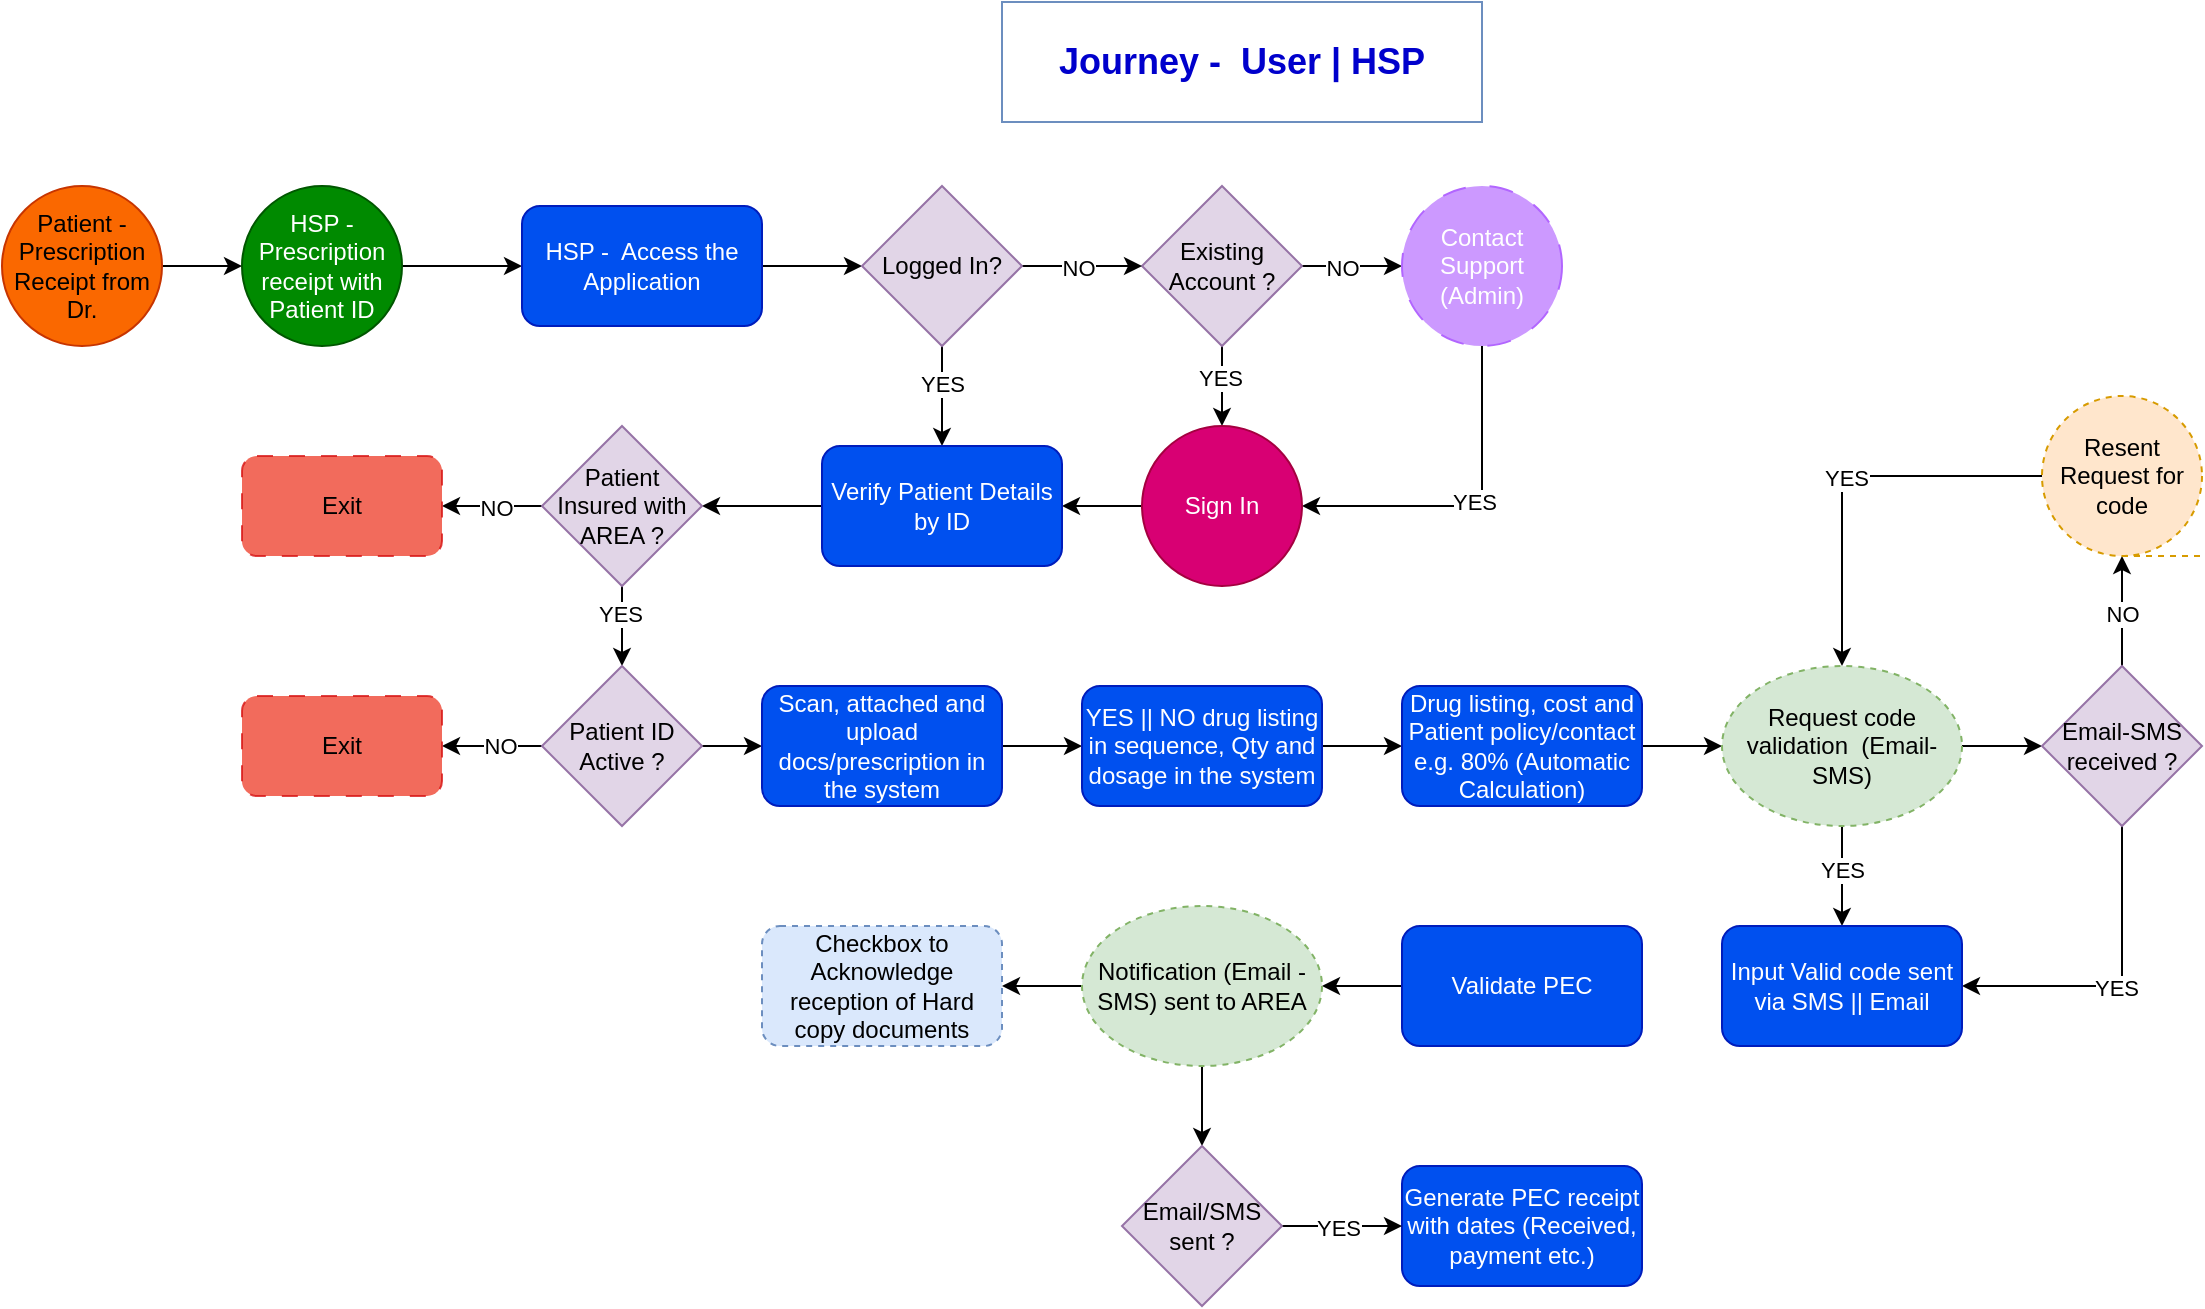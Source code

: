 <mxfile version="24.7.1" type="github">
  <diagram name="Page-1" id="c7558073-3199-34d8-9f00-42111426c3f3">
    <mxGraphModel dx="11571" dy="11368" grid="1" gridSize="10" guides="1" tooltips="1" connect="1" arrows="1" fold="1" page="1" pageScale="1" pageWidth="1169" pageHeight="827" background="none" math="0" shadow="0">
      <root>
        <mxCell id="0" />
        <mxCell id="1" parent="0" />
        <mxCell id="X9ass70m3cK7fkNfl3eS-96" value="&lt;b&gt;&lt;font style=&quot;font-size: 18px;&quot; color=&quot;#0000cc&quot;&gt;Journey -&amp;nbsp; User | HSP&lt;/font&gt;&lt;/b&gt;" style="text;html=1;align=center;verticalAlign=middle;whiteSpace=wrap;rounded=0;fillColor=none;strokeColor=#6c8ebf;" parent="1" vertex="1">
          <mxGeometry x="-10000" y="-10732" width="240" height="60" as="geometry" />
        </mxCell>
        <mxCell id="JFNYLDq66HlWQTlTvcfP-8" value="" style="edgeStyle=orthogonalEdgeStyle;rounded=0;orthogonalLoop=1;jettySize=auto;html=1;" edge="1" parent="1" source="weAqaZ1hDL-OeumKPV3R-1" target="JFNYLDq66HlWQTlTvcfP-3">
          <mxGeometry relative="1" as="geometry" />
        </mxCell>
        <mxCell id="weAqaZ1hDL-OeumKPV3R-1" value="&lt;div style=&quot;&quot;&gt;&lt;span style=&quot;background-color: initial;&quot;&gt;Patient -&lt;/span&gt;&lt;/div&gt;&lt;div style=&quot;&quot;&gt;&lt;span style=&quot;background-color: initial;&quot;&gt;Prescription Receipt from Dr.&lt;br&gt;&lt;/span&gt;&lt;/div&gt;" style="ellipse;whiteSpace=wrap;html=1;aspect=fixed;fillColor=#fa6800;strokeColor=#C73500;fontColor=#000000;align=center;" parent="1" vertex="1">
          <mxGeometry x="-10500" y="-10640" width="80" height="80" as="geometry" />
        </mxCell>
        <mxCell id="JFNYLDq66HlWQTlTvcfP-9" value="" style="edgeStyle=orthogonalEdgeStyle;rounded=0;orthogonalLoop=1;jettySize=auto;html=1;" edge="1" parent="1" source="JFNYLDq66HlWQTlTvcfP-3" target="JFNYLDq66HlWQTlTvcfP-4">
          <mxGeometry relative="1" as="geometry" />
        </mxCell>
        <mxCell id="JFNYLDq66HlWQTlTvcfP-3" value="HSP - Prescription receipt with Patient ID" style="ellipse;whiteSpace=wrap;html=1;aspect=fixed;fillColor=#008a00;strokeColor=#005700;fontColor=#ffffff;" vertex="1" parent="1">
          <mxGeometry x="-10380" y="-10640" width="80" height="80" as="geometry" />
        </mxCell>
        <mxCell id="JFNYLDq66HlWQTlTvcfP-10" value="" style="edgeStyle=orthogonalEdgeStyle;rounded=0;orthogonalLoop=1;jettySize=auto;html=1;" edge="1" parent="1" source="JFNYLDq66HlWQTlTvcfP-4" target="JFNYLDq66HlWQTlTvcfP-6">
          <mxGeometry relative="1" as="geometry" />
        </mxCell>
        <mxCell id="JFNYLDq66HlWQTlTvcfP-4" value="HSP -&amp;nbsp; Access the Application" style="rounded=1;whiteSpace=wrap;html=1;fillColor=#0050ef;fontColor=#ffffff;strokeColor=#001DBC;" vertex="1" parent="1">
          <mxGeometry x="-10240" y="-10630" width="120" height="60" as="geometry" />
        </mxCell>
        <mxCell id="JFNYLDq66HlWQTlTvcfP-12" value="" style="edgeStyle=orthogonalEdgeStyle;rounded=0;orthogonalLoop=1;jettySize=auto;html=1;" edge="1" parent="1" source="JFNYLDq66HlWQTlTvcfP-5" target="JFNYLDq66HlWQTlTvcfP-7">
          <mxGeometry relative="1" as="geometry" />
        </mxCell>
        <mxCell id="JFNYLDq66HlWQTlTvcfP-14" value="NO" style="edgeLabel;html=1;align=center;verticalAlign=middle;resizable=0;points=[];" vertex="1" connectable="0" parent="JFNYLDq66HlWQTlTvcfP-12">
          <mxGeometry x="-0.08" y="-1" relative="1" as="geometry">
            <mxPoint x="-3" as="offset" />
          </mxGeometry>
        </mxCell>
        <mxCell id="JFNYLDq66HlWQTlTvcfP-18" value="" style="edgeStyle=orthogonalEdgeStyle;rounded=0;orthogonalLoop=1;jettySize=auto;html=1;" edge="1" parent="1" source="JFNYLDq66HlWQTlTvcfP-5" target="JFNYLDq66HlWQTlTvcfP-15">
          <mxGeometry relative="1" as="geometry" />
        </mxCell>
        <mxCell id="JFNYLDq66HlWQTlTvcfP-22" value="YES" style="edgeLabel;html=1;align=center;verticalAlign=middle;resizable=0;points=[];" vertex="1" connectable="0" parent="JFNYLDq66HlWQTlTvcfP-18">
          <mxGeometry x="-0.37" y="-1" relative="1" as="geometry">
            <mxPoint y="3" as="offset" />
          </mxGeometry>
        </mxCell>
        <mxCell id="JFNYLDq66HlWQTlTvcfP-5" value="Existing Account ?" style="rhombus;whiteSpace=wrap;html=1;fillColor=#e1d5e7;strokeColor=#9673a6;" vertex="1" parent="1">
          <mxGeometry x="-9930" y="-10640" width="80" height="80" as="geometry" />
        </mxCell>
        <mxCell id="JFNYLDq66HlWQTlTvcfP-11" value="" style="edgeStyle=orthogonalEdgeStyle;rounded=0;orthogonalLoop=1;jettySize=auto;html=1;" edge="1" parent="1" source="JFNYLDq66HlWQTlTvcfP-6" target="JFNYLDq66HlWQTlTvcfP-5">
          <mxGeometry relative="1" as="geometry" />
        </mxCell>
        <mxCell id="JFNYLDq66HlWQTlTvcfP-13" value="NO" style="edgeLabel;html=1;align=center;verticalAlign=middle;resizable=0;points=[];" vertex="1" connectable="0" parent="JFNYLDq66HlWQTlTvcfP-11">
          <mxGeometry x="0.2" y="-1" relative="1" as="geometry">
            <mxPoint x="-8" as="offset" />
          </mxGeometry>
        </mxCell>
        <mxCell id="JFNYLDq66HlWQTlTvcfP-17" value="" style="edgeStyle=orthogonalEdgeStyle;rounded=0;orthogonalLoop=1;jettySize=auto;html=1;" edge="1" parent="1" source="JFNYLDq66HlWQTlTvcfP-6" target="JFNYLDq66HlWQTlTvcfP-16">
          <mxGeometry relative="1" as="geometry" />
        </mxCell>
        <mxCell id="JFNYLDq66HlWQTlTvcfP-23" value="YES" style="edgeLabel;html=1;align=center;verticalAlign=middle;resizable=0;points=[];" vertex="1" connectable="0" parent="JFNYLDq66HlWQTlTvcfP-17">
          <mxGeometry x="-0.336" relative="1" as="geometry">
            <mxPoint y="2" as="offset" />
          </mxGeometry>
        </mxCell>
        <mxCell id="JFNYLDq66HlWQTlTvcfP-6" value="Logged In?" style="rhombus;whiteSpace=wrap;html=1;fillColor=#e1d5e7;strokeColor=#9673a6;" vertex="1" parent="1">
          <mxGeometry x="-10070" y="-10640" width="80" height="80" as="geometry" />
        </mxCell>
        <mxCell id="JFNYLDq66HlWQTlTvcfP-19" style="edgeStyle=orthogonalEdgeStyle;rounded=0;orthogonalLoop=1;jettySize=auto;html=1;entryX=1;entryY=0.5;entryDx=0;entryDy=0;" edge="1" parent="1" source="JFNYLDq66HlWQTlTvcfP-7" target="JFNYLDq66HlWQTlTvcfP-15">
          <mxGeometry relative="1" as="geometry">
            <Array as="points">
              <mxPoint x="-9760" y="-10480" />
            </Array>
          </mxGeometry>
        </mxCell>
        <mxCell id="JFNYLDq66HlWQTlTvcfP-20" value="YES" style="edgeLabel;html=1;align=center;verticalAlign=middle;resizable=0;points=[];" vertex="1" connectable="0" parent="JFNYLDq66HlWQTlTvcfP-19">
          <mxGeometry x="-0.059" y="1" relative="1" as="geometry">
            <mxPoint x="-4" y="-3" as="offset" />
          </mxGeometry>
        </mxCell>
        <mxCell id="JFNYLDq66HlWQTlTvcfP-7" value="Contact Support (Admin)" style="ellipse;whiteSpace=wrap;html=1;aspect=fixed;fillColor=#CC99FF;strokeColor=#B266FF;fontColor=#ffffff;dashed=1;dashPattern=12 12;" vertex="1" parent="1">
          <mxGeometry x="-9800" y="-10640" width="80" height="80" as="geometry" />
        </mxCell>
        <mxCell id="JFNYLDq66HlWQTlTvcfP-21" value="" style="edgeStyle=orthogonalEdgeStyle;rounded=0;orthogonalLoop=1;jettySize=auto;html=1;" edge="1" parent="1" source="JFNYLDq66HlWQTlTvcfP-15" target="JFNYLDq66HlWQTlTvcfP-16">
          <mxGeometry relative="1" as="geometry" />
        </mxCell>
        <mxCell id="JFNYLDq66HlWQTlTvcfP-15" value="Sign In" style="ellipse;whiteSpace=wrap;html=1;aspect=fixed;fillColor=#d80073;strokeColor=#A50040;fontColor=#ffffff;" vertex="1" parent="1">
          <mxGeometry x="-9930" y="-10520" width="80" height="80" as="geometry" />
        </mxCell>
        <mxCell id="JFNYLDq66HlWQTlTvcfP-26" value="" style="edgeStyle=orthogonalEdgeStyle;rounded=0;orthogonalLoop=1;jettySize=auto;html=1;" edge="1" parent="1" source="JFNYLDq66HlWQTlTvcfP-16" target="JFNYLDq66HlWQTlTvcfP-24">
          <mxGeometry relative="1" as="geometry" />
        </mxCell>
        <mxCell id="JFNYLDq66HlWQTlTvcfP-16" value="Verify Patient Details by ID" style="rounded=1;whiteSpace=wrap;html=1;fillColor=#0050ef;fontColor=#ffffff;strokeColor=#001DBC;" vertex="1" parent="1">
          <mxGeometry x="-10090" y="-10510" width="120" height="60" as="geometry" />
        </mxCell>
        <mxCell id="JFNYLDq66HlWQTlTvcfP-27" value="" style="edgeStyle=orthogonalEdgeStyle;rounded=0;orthogonalLoop=1;jettySize=auto;html=1;" edge="1" parent="1" source="JFNYLDq66HlWQTlTvcfP-24" target="JFNYLDq66HlWQTlTvcfP-25">
          <mxGeometry relative="1" as="geometry" />
        </mxCell>
        <mxCell id="JFNYLDq66HlWQTlTvcfP-28" value="NO" style="edgeLabel;html=1;align=center;verticalAlign=middle;resizable=0;points=[];" vertex="1" connectable="0" parent="JFNYLDq66HlWQTlTvcfP-27">
          <mxGeometry x="-0.08" y="1" relative="1" as="geometry">
            <mxPoint as="offset" />
          </mxGeometry>
        </mxCell>
        <mxCell id="JFNYLDq66HlWQTlTvcfP-33" value="" style="edgeStyle=orthogonalEdgeStyle;rounded=0;orthogonalLoop=1;jettySize=auto;html=1;" edge="1" parent="1" source="JFNYLDq66HlWQTlTvcfP-24" target="JFNYLDq66HlWQTlTvcfP-29">
          <mxGeometry relative="1" as="geometry" />
        </mxCell>
        <mxCell id="JFNYLDq66HlWQTlTvcfP-34" value="YES" style="edgeLabel;html=1;align=center;verticalAlign=middle;resizable=0;points=[];" vertex="1" connectable="0" parent="JFNYLDq66HlWQTlTvcfP-33">
          <mxGeometry x="-0.37" y="-1" relative="1" as="geometry">
            <mxPoint y="1" as="offset" />
          </mxGeometry>
        </mxCell>
        <mxCell id="JFNYLDq66HlWQTlTvcfP-24" value="Patient Insured with AREA ?" style="rhombus;whiteSpace=wrap;html=1;fillColor=#e1d5e7;strokeColor=#9673a6;" vertex="1" parent="1">
          <mxGeometry x="-10230" y="-10520" width="80" height="80" as="geometry" />
        </mxCell>
        <mxCell id="JFNYLDq66HlWQTlTvcfP-25" value="Exit" style="rounded=1;whiteSpace=wrap;html=1;fillColor=#ef4734;strokeColor=#D71515;dashed=1;dashPattern=8 8;fillStyle=solid;gradientColor=none;opacity=80;" vertex="1" parent="1">
          <mxGeometry x="-10380" y="-10505" width="100" height="50" as="geometry" />
        </mxCell>
        <mxCell id="JFNYLDq66HlWQTlTvcfP-31" value="" style="edgeStyle=orthogonalEdgeStyle;rounded=0;orthogonalLoop=1;jettySize=auto;html=1;" edge="1" parent="1" source="JFNYLDq66HlWQTlTvcfP-29" target="JFNYLDq66HlWQTlTvcfP-30">
          <mxGeometry relative="1" as="geometry" />
        </mxCell>
        <mxCell id="JFNYLDq66HlWQTlTvcfP-32" value="NO" style="edgeLabel;html=1;align=center;verticalAlign=middle;resizable=0;points=[];" vertex="1" connectable="0" parent="JFNYLDq66HlWQTlTvcfP-31">
          <mxGeometry x="-0.16" y="3" relative="1" as="geometry">
            <mxPoint y="-3" as="offset" />
          </mxGeometry>
        </mxCell>
        <mxCell id="JFNYLDq66HlWQTlTvcfP-38" value="" style="edgeStyle=orthogonalEdgeStyle;rounded=0;orthogonalLoop=1;jettySize=auto;html=1;" edge="1" parent="1" source="JFNYLDq66HlWQTlTvcfP-29" target="JFNYLDq66HlWQTlTvcfP-35">
          <mxGeometry relative="1" as="geometry" />
        </mxCell>
        <mxCell id="JFNYLDq66HlWQTlTvcfP-29" value="Patient ID Active ?" style="rhombus;whiteSpace=wrap;html=1;fillColor=#e1d5e7;strokeColor=#9673a6;" vertex="1" parent="1">
          <mxGeometry x="-10230" y="-10400" width="80" height="80" as="geometry" />
        </mxCell>
        <mxCell id="JFNYLDq66HlWQTlTvcfP-30" value="Exit" style="rounded=1;whiteSpace=wrap;html=1;fillColor=#ef4734;strokeColor=#D71515;dashed=1;dashPattern=8 8;fillStyle=solid;gradientColor=none;opacity=80;" vertex="1" parent="1">
          <mxGeometry x="-10380" y="-10385" width="100" height="50" as="geometry" />
        </mxCell>
        <mxCell id="JFNYLDq66HlWQTlTvcfP-39" value="" style="edgeStyle=orthogonalEdgeStyle;rounded=0;orthogonalLoop=1;jettySize=auto;html=1;" edge="1" parent="1" source="JFNYLDq66HlWQTlTvcfP-35" target="JFNYLDq66HlWQTlTvcfP-36">
          <mxGeometry relative="1" as="geometry" />
        </mxCell>
        <mxCell id="JFNYLDq66HlWQTlTvcfP-35" value="Scan, attached and upload docs/prescription in the system" style="rounded=1;whiteSpace=wrap;html=1;fillColor=#0050ef;fontColor=#ffffff;strokeColor=#001DBC;align=center;" vertex="1" parent="1">
          <mxGeometry x="-10120" y="-10390" width="120" height="60" as="geometry" />
        </mxCell>
        <mxCell id="JFNYLDq66HlWQTlTvcfP-40" value="" style="edgeStyle=orthogonalEdgeStyle;rounded=0;orthogonalLoop=1;jettySize=auto;html=1;" edge="1" parent="1" source="JFNYLDq66HlWQTlTvcfP-36" target="JFNYLDq66HlWQTlTvcfP-37">
          <mxGeometry relative="1" as="geometry" />
        </mxCell>
        <mxCell id="JFNYLDq66HlWQTlTvcfP-36" value="YES || NO drug listing in sequence, Qty and dosage in the system" style="rounded=1;whiteSpace=wrap;html=1;fillColor=#0050ef;fontColor=#ffffff;strokeColor=#001DBC;" vertex="1" parent="1">
          <mxGeometry x="-9960" y="-10390" width="120" height="60" as="geometry" />
        </mxCell>
        <mxCell id="JFNYLDq66HlWQTlTvcfP-50" value="" style="edgeStyle=orthogonalEdgeStyle;rounded=0;orthogonalLoop=1;jettySize=auto;html=1;" edge="1" parent="1" source="JFNYLDq66HlWQTlTvcfP-37" target="JFNYLDq66HlWQTlTvcfP-41">
          <mxGeometry relative="1" as="geometry" />
        </mxCell>
        <mxCell id="JFNYLDq66HlWQTlTvcfP-37" value="Drug listing, cost and Patient policy/contact e.g. 80% (Automatic Calculation)" style="rounded=1;whiteSpace=wrap;html=1;fillColor=#0050ef;fontColor=#ffffff;strokeColor=#001DBC;" vertex="1" parent="1">
          <mxGeometry x="-9800" y="-10390" width="120" height="60" as="geometry" />
        </mxCell>
        <mxCell id="JFNYLDq66HlWQTlTvcfP-48" value="" style="edgeStyle=orthogonalEdgeStyle;rounded=0;orthogonalLoop=1;jettySize=auto;html=1;" edge="1" parent="1" source="JFNYLDq66HlWQTlTvcfP-41" target="JFNYLDq66HlWQTlTvcfP-42">
          <mxGeometry relative="1" as="geometry" />
        </mxCell>
        <mxCell id="JFNYLDq66HlWQTlTvcfP-52" value="" style="edgeStyle=orthogonalEdgeStyle;rounded=0;orthogonalLoop=1;jettySize=auto;html=1;" edge="1" parent="1" source="JFNYLDq66HlWQTlTvcfP-41" target="JFNYLDq66HlWQTlTvcfP-51">
          <mxGeometry relative="1" as="geometry" />
        </mxCell>
        <mxCell id="JFNYLDq66HlWQTlTvcfP-55" value="YES" style="edgeLabel;html=1;align=center;verticalAlign=middle;resizable=0;points=[];" vertex="1" connectable="0" parent="JFNYLDq66HlWQTlTvcfP-52">
          <mxGeometry x="-0.136" relative="1" as="geometry">
            <mxPoint as="offset" />
          </mxGeometry>
        </mxCell>
        <mxCell id="JFNYLDq66HlWQTlTvcfP-41" value="Request code validation&amp;nbsp; (Email-SMS)" style="ellipse;whiteSpace=wrap;html=1;fillColor=#d5e8d4;strokeColor=#82b366;dashed=1;" vertex="1" parent="1">
          <mxGeometry x="-9640" y="-10400" width="120" height="80" as="geometry" />
        </mxCell>
        <mxCell id="JFNYLDq66HlWQTlTvcfP-45" value="" style="edgeStyle=orthogonalEdgeStyle;rounded=0;orthogonalLoop=1;jettySize=auto;html=1;" edge="1" parent="1" source="JFNYLDq66HlWQTlTvcfP-42" target="JFNYLDq66HlWQTlTvcfP-43">
          <mxGeometry relative="1" as="geometry" />
        </mxCell>
        <mxCell id="JFNYLDq66HlWQTlTvcfP-46" value="NO" style="edgeLabel;html=1;align=center;verticalAlign=middle;resizable=0;points=[];" vertex="1" connectable="0" parent="JFNYLDq66HlWQTlTvcfP-45">
          <mxGeometry x="-0.04" relative="1" as="geometry">
            <mxPoint as="offset" />
          </mxGeometry>
        </mxCell>
        <mxCell id="JFNYLDq66HlWQTlTvcfP-53" style="edgeStyle=orthogonalEdgeStyle;rounded=0;orthogonalLoop=1;jettySize=auto;html=1;entryX=1;entryY=0.5;entryDx=0;entryDy=0;" edge="1" parent="1" source="JFNYLDq66HlWQTlTvcfP-42" target="JFNYLDq66HlWQTlTvcfP-51">
          <mxGeometry relative="1" as="geometry">
            <Array as="points">
              <mxPoint x="-9440" y="-10240" />
            </Array>
          </mxGeometry>
        </mxCell>
        <mxCell id="JFNYLDq66HlWQTlTvcfP-54" value="YES" style="edgeLabel;html=1;align=center;verticalAlign=middle;resizable=0;points=[];" vertex="1" connectable="0" parent="JFNYLDq66HlWQTlTvcfP-53">
          <mxGeometry x="0.01" y="1" relative="1" as="geometry">
            <mxPoint x="-2" as="offset" />
          </mxGeometry>
        </mxCell>
        <mxCell id="JFNYLDq66HlWQTlTvcfP-42" value="Email-SMS received ?" style="rhombus;whiteSpace=wrap;html=1;fillColor=#e1d5e7;strokeColor=#9673a6;" vertex="1" parent="1">
          <mxGeometry x="-9480" y="-10400" width="80" height="80" as="geometry" />
        </mxCell>
        <mxCell id="JFNYLDq66HlWQTlTvcfP-47" style="edgeStyle=orthogonalEdgeStyle;rounded=0;orthogonalLoop=1;jettySize=auto;html=1;entryX=0.5;entryY=0;entryDx=0;entryDy=0;" edge="1" parent="1" source="JFNYLDq66HlWQTlTvcfP-43" target="JFNYLDq66HlWQTlTvcfP-41">
          <mxGeometry relative="1" as="geometry" />
        </mxCell>
        <mxCell id="JFNYLDq66HlWQTlTvcfP-49" value="YES" style="edgeLabel;html=1;align=center;verticalAlign=middle;resizable=0;points=[];" vertex="1" connectable="0" parent="JFNYLDq66HlWQTlTvcfP-47">
          <mxGeometry x="0.032" relative="1" as="geometry">
            <mxPoint x="2" as="offset" />
          </mxGeometry>
        </mxCell>
        <mxCell id="JFNYLDq66HlWQTlTvcfP-43" value="Resent Request for code" style="shape=tapeData;whiteSpace=wrap;html=1;perimeter=ellipsePerimeter;fillColor=#ffe6cc;strokeColor=#d79b00;dashed=1;" vertex="1" parent="1">
          <mxGeometry x="-9480" y="-10535" width="80" height="80" as="geometry" />
        </mxCell>
        <mxCell id="JFNYLDq66HlWQTlTvcfP-51" value="Input Valid code sent via SMS || Email" style="rounded=1;whiteSpace=wrap;html=1;fillColor=#0050ef;fontColor=#ffffff;strokeColor=#001DBC;" vertex="1" parent="1">
          <mxGeometry x="-9640" y="-10270" width="120" height="60" as="geometry" />
        </mxCell>
        <mxCell id="JFNYLDq66HlWQTlTvcfP-61" value="" style="edgeStyle=orthogonalEdgeStyle;rounded=0;orthogonalLoop=1;jettySize=auto;html=1;" edge="1" parent="1" source="JFNYLDq66HlWQTlTvcfP-56" target="JFNYLDq66HlWQTlTvcfP-59">
          <mxGeometry relative="1" as="geometry" />
        </mxCell>
        <mxCell id="JFNYLDq66HlWQTlTvcfP-56" value="Validate PEC" style="rounded=1;whiteSpace=wrap;html=1;fillColor=#0050ef;fontColor=#ffffff;strokeColor=#001DBC;" vertex="1" parent="1">
          <mxGeometry x="-9800" y="-10270" width="120" height="60" as="geometry" />
        </mxCell>
        <mxCell id="JFNYLDq66HlWQTlTvcfP-57" value="Checkbox to Acknowledge reception of Hard copy documents" style="rounded=1;whiteSpace=wrap;html=1;fillColor=#dae8fc;strokeColor=#6c8ebf;dashed=1;" vertex="1" parent="1">
          <mxGeometry x="-10120" y="-10270" width="120" height="60" as="geometry" />
        </mxCell>
        <mxCell id="JFNYLDq66HlWQTlTvcfP-58" value="Generate PEC receipt with dates (Received, payment etc.)" style="rounded=1;whiteSpace=wrap;html=1;fillColor=#0050ef;fontColor=#ffffff;strokeColor=#001DBC;" vertex="1" parent="1">
          <mxGeometry x="-9800" y="-10150" width="120" height="60" as="geometry" />
        </mxCell>
        <mxCell id="JFNYLDq66HlWQTlTvcfP-60" value="" style="edgeStyle=orthogonalEdgeStyle;rounded=0;orthogonalLoop=1;jettySize=auto;html=1;" edge="1" parent="1" source="JFNYLDq66HlWQTlTvcfP-59" target="JFNYLDq66HlWQTlTvcfP-57">
          <mxGeometry relative="1" as="geometry" />
        </mxCell>
        <mxCell id="JFNYLDq66HlWQTlTvcfP-64" value="" style="edgeStyle=orthogonalEdgeStyle;rounded=0;orthogonalLoop=1;jettySize=auto;html=1;" edge="1" parent="1" source="JFNYLDq66HlWQTlTvcfP-59" target="JFNYLDq66HlWQTlTvcfP-63">
          <mxGeometry relative="1" as="geometry" />
        </mxCell>
        <mxCell id="JFNYLDq66HlWQTlTvcfP-59" value="Notification (Email -SMS) sent to AREA" style="ellipse;whiteSpace=wrap;html=1;fillColor=#d5e8d4;strokeColor=#82b366;dashed=1;" vertex="1" parent="1">
          <mxGeometry x="-9960" y="-10280" width="120" height="80" as="geometry" />
        </mxCell>
        <mxCell id="JFNYLDq66HlWQTlTvcfP-65" value="" style="edgeStyle=orthogonalEdgeStyle;rounded=0;orthogonalLoop=1;jettySize=auto;html=1;" edge="1" parent="1" source="JFNYLDq66HlWQTlTvcfP-63" target="JFNYLDq66HlWQTlTvcfP-58">
          <mxGeometry relative="1" as="geometry" />
        </mxCell>
        <mxCell id="JFNYLDq66HlWQTlTvcfP-66" value="YES" style="edgeLabel;html=1;align=center;verticalAlign=middle;resizable=0;points=[];" vertex="1" connectable="0" parent="JFNYLDq66HlWQTlTvcfP-65">
          <mxGeometry x="-0.007" y="-1" relative="1" as="geometry">
            <mxPoint x="-2" as="offset" />
          </mxGeometry>
        </mxCell>
        <mxCell id="JFNYLDq66HlWQTlTvcfP-63" value="Email/SMS sent ?" style="rhombus;whiteSpace=wrap;html=1;fillColor=#e1d5e7;strokeColor=#9673a6;" vertex="1" parent="1">
          <mxGeometry x="-9940" y="-10160" width="80" height="80" as="geometry" />
        </mxCell>
      </root>
    </mxGraphModel>
  </diagram>
</mxfile>

